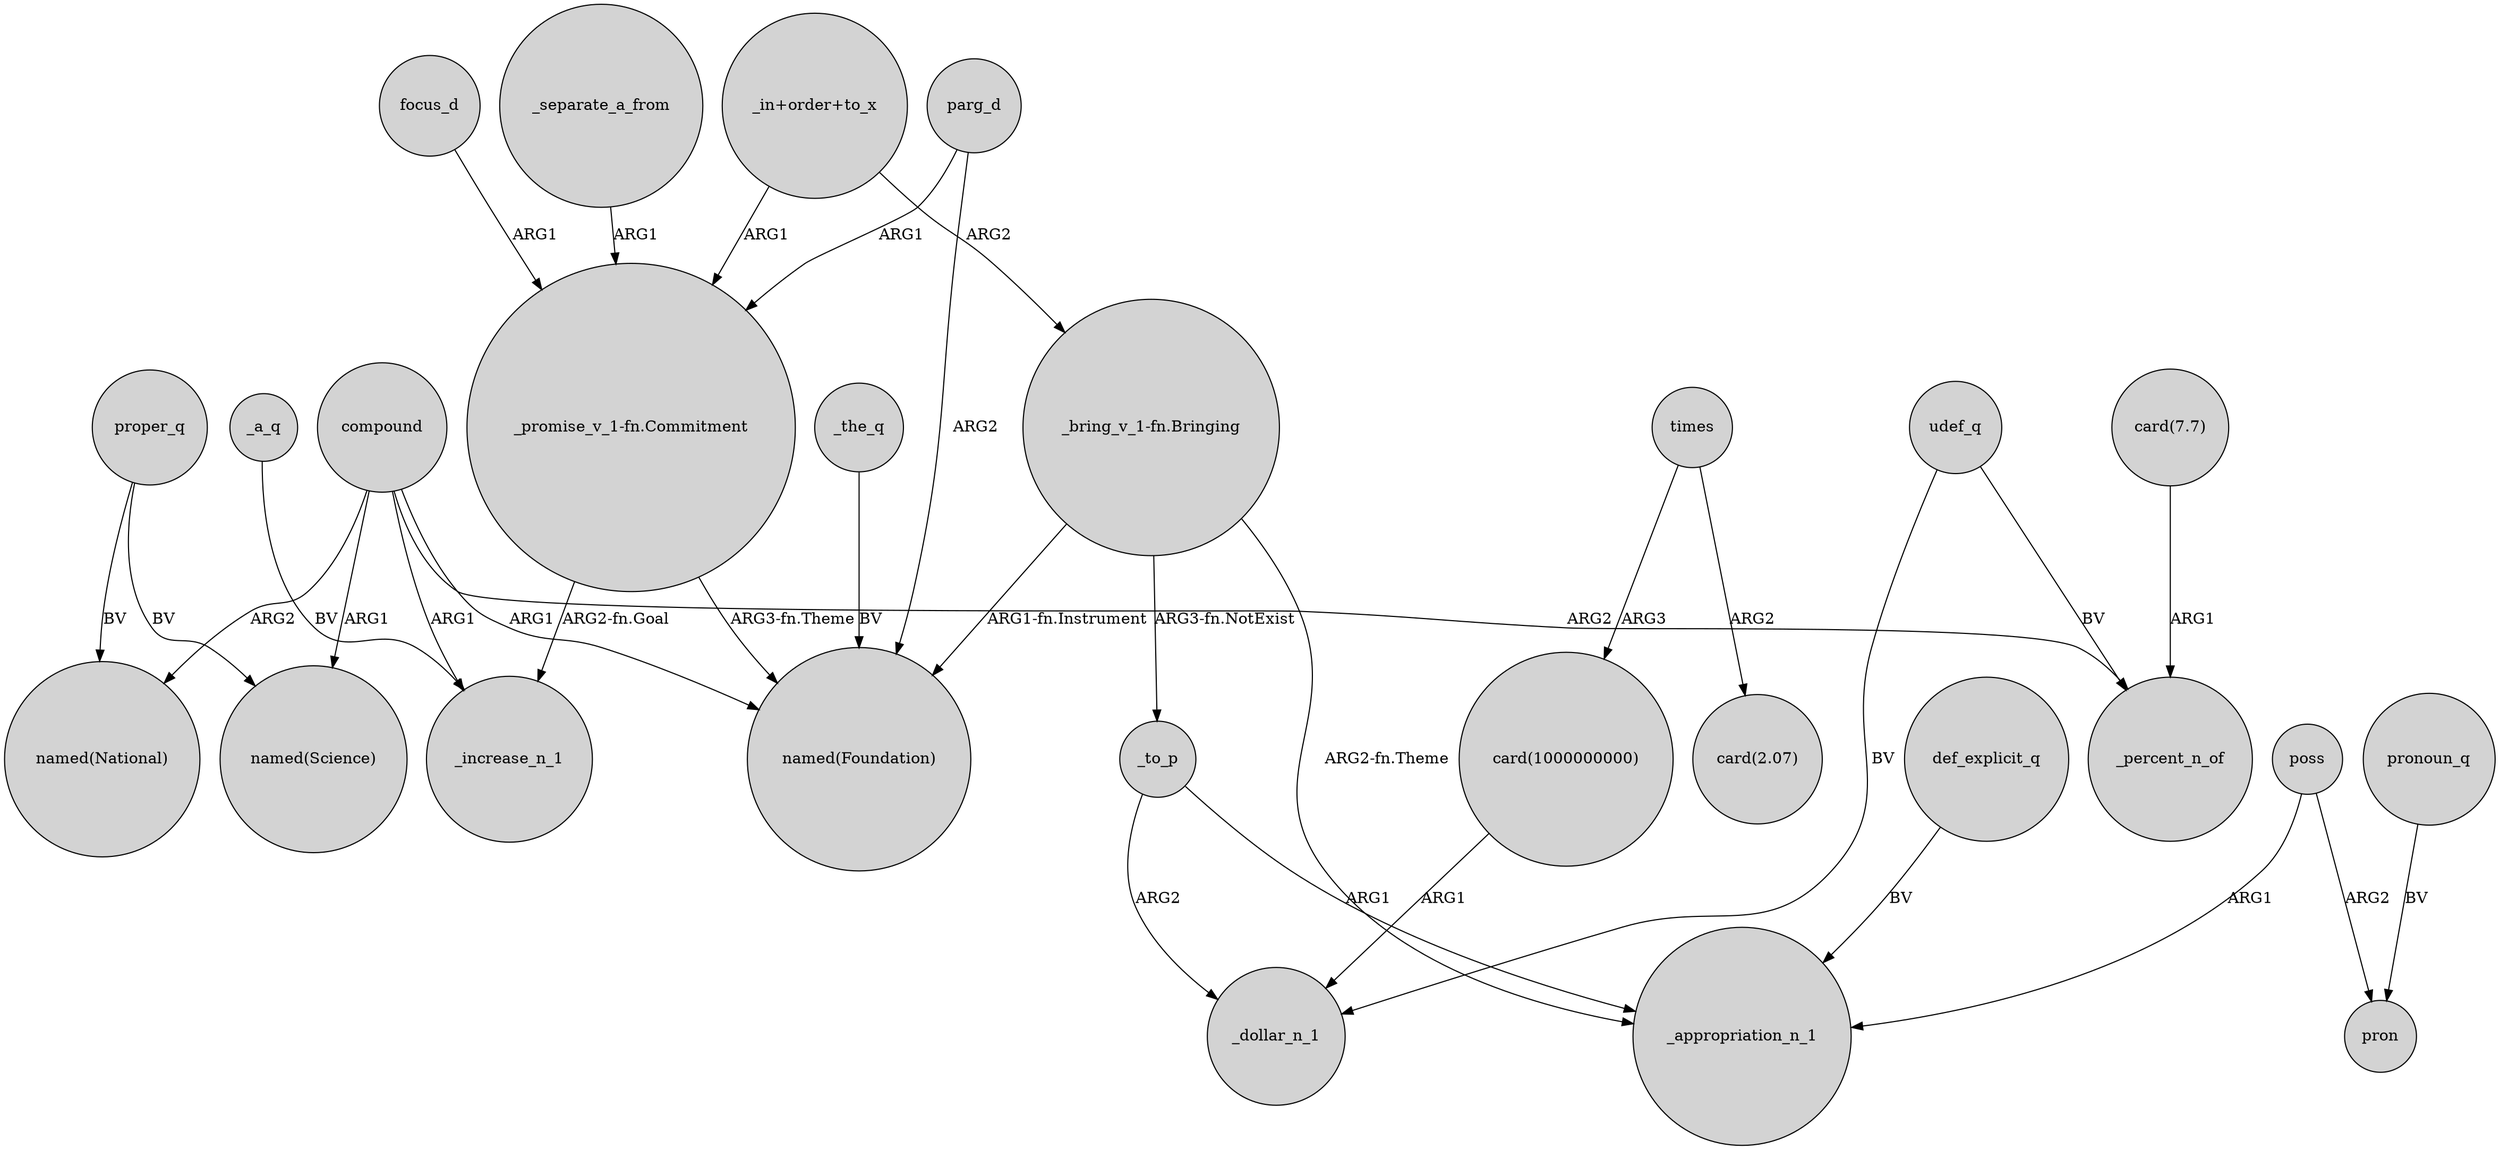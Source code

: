 digraph {
	node [shape=circle style=filled]
	compound -> "named(Science)" [label=ARG1]
	times -> "card(2.07)" [label=ARG2]
	_a_q -> _increase_n_1 [label=BV]
	_to_p -> _dollar_n_1 [label=ARG2]
	poss -> pron [label=ARG2]
	"card(7.7)" -> _percent_n_of [label=ARG1]
	"_promise_v_1-fn.Commitment" -> _increase_n_1 [label="ARG2-fn.Goal"]
	proper_q -> "named(Science)" [label=BV]
	parg_d -> "named(Foundation)" [label=ARG2]
	"_bring_v_1-fn.Bringing" -> "named(Foundation)" [label="ARG1-fn.Instrument"]
	compound -> _percent_n_of [label=ARG2]
	times -> "card(1000000000)" [label=ARG3]
	poss -> _appropriation_n_1 [label=ARG1]
	focus_d -> "_promise_v_1-fn.Commitment" [label=ARG1]
	"_bring_v_1-fn.Bringing" -> _appropriation_n_1 [label="ARG2-fn.Theme"]
	compound -> "named(National)" [label=ARG2]
	pronoun_q -> pron [label=BV]
	compound -> "named(Foundation)" [label=ARG1]
	_the_q -> "named(Foundation)" [label=BV]
	"_in+order+to_x" -> "_promise_v_1-fn.Commitment" [label=ARG1]
	"_bring_v_1-fn.Bringing" -> _to_p [label="ARG3-fn.NotExist"]
	proper_q -> "named(National)" [label=BV]
	compound -> _increase_n_1 [label=ARG1]
	udef_q -> _percent_n_of [label=BV]
	def_explicit_q -> _appropriation_n_1 [label=BV]
	_to_p -> _appropriation_n_1 [label=ARG1]
	"card(1000000000)" -> _dollar_n_1 [label=ARG1]
	parg_d -> "_promise_v_1-fn.Commitment" [label=ARG1]
	_separate_a_from -> "_promise_v_1-fn.Commitment" [label=ARG1]
	"_in+order+to_x" -> "_bring_v_1-fn.Bringing" [label=ARG2]
	udef_q -> _dollar_n_1 [label=BV]
	"_promise_v_1-fn.Commitment" -> "named(Foundation)" [label="ARG3-fn.Theme"]
}
